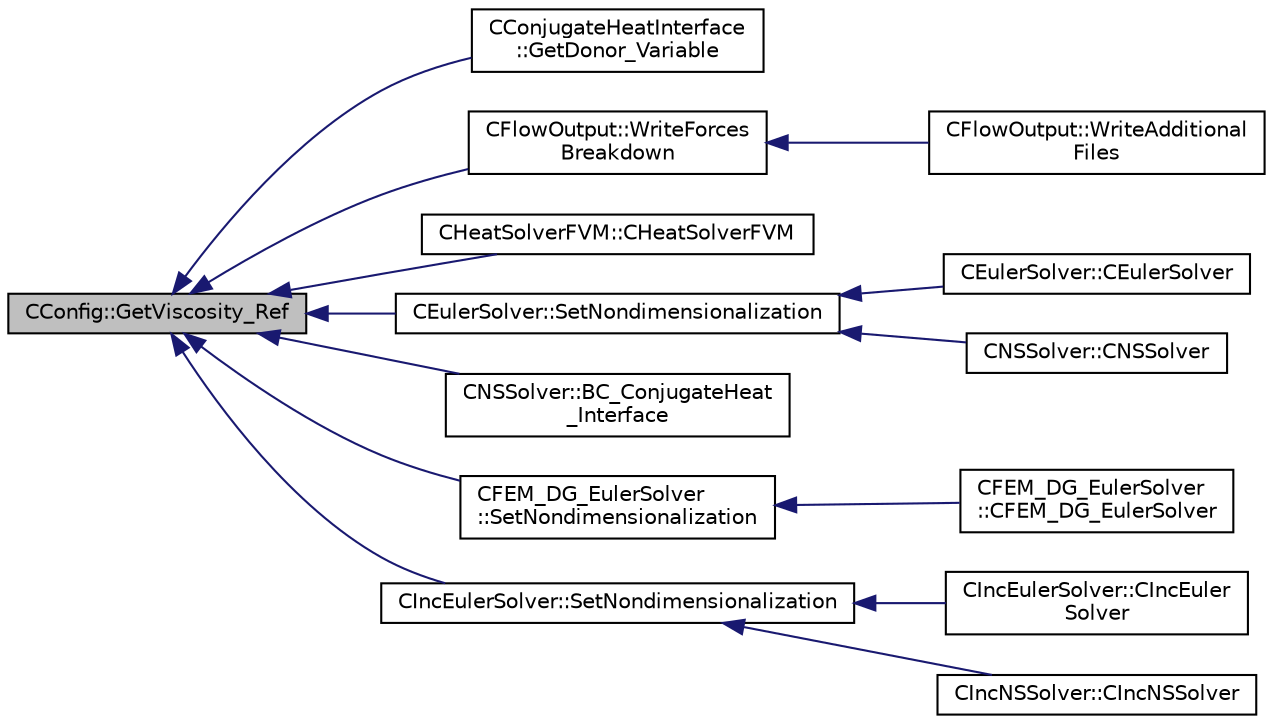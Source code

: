 digraph "CConfig::GetViscosity_Ref"
{
  edge [fontname="Helvetica",fontsize="10",labelfontname="Helvetica",labelfontsize="10"];
  node [fontname="Helvetica",fontsize="10",shape=record];
  rankdir="LR";
  Node13496 [label="CConfig::GetViscosity_Ref",height=0.2,width=0.4,color="black", fillcolor="grey75", style="filled", fontcolor="black"];
  Node13496 -> Node13497 [dir="back",color="midnightblue",fontsize="10",style="solid",fontname="Helvetica"];
  Node13497 [label="CConjugateHeatInterface\l::GetDonor_Variable",height=0.2,width=0.4,color="black", fillcolor="white", style="filled",URL="$class_c_conjugate_heat_interface.html#a202dd62e4a06b68c52ffa585d6c28149",tooltip="Retrieve the variable that will be sent from donor mesh to target mesh. "];
  Node13496 -> Node13498 [dir="back",color="midnightblue",fontsize="10",style="solid",fontname="Helvetica"];
  Node13498 [label="CFlowOutput::WriteForces\lBreakdown",height=0.2,width=0.4,color="black", fillcolor="white", style="filled",URL="$class_c_flow_output.html#afacedef2006aa6fcf8c9a312b5f4430c",tooltip="Write the forces breakdown file. "];
  Node13498 -> Node13499 [dir="back",color="midnightblue",fontsize="10",style="solid",fontname="Helvetica"];
  Node13499 [label="CFlowOutput::WriteAdditional\lFiles",height=0.2,width=0.4,color="black", fillcolor="white", style="filled",URL="$class_c_flow_output.html#aaac3fb7b2575967b157c306065ab1ea8",tooltip="Write any additional files defined for the current solver. "];
  Node13496 -> Node13500 [dir="back",color="midnightblue",fontsize="10",style="solid",fontname="Helvetica"];
  Node13500 [label="CHeatSolverFVM::CHeatSolverFVM",height=0.2,width=0.4,color="black", fillcolor="white", style="filled",URL="$class_c_heat_solver_f_v_m.html#a42af03c3f465c905fbc3ecbee398f5be",tooltip="Constructor of the class. "];
  Node13496 -> Node13501 [dir="back",color="midnightblue",fontsize="10",style="solid",fontname="Helvetica"];
  Node13501 [label="CEulerSolver::SetNondimensionalization",height=0.2,width=0.4,color="black", fillcolor="white", style="filled",URL="$class_c_euler_solver.html#a1c633d6e77fefb2e76308e2ba0af0c2c",tooltip="Set the solver nondimensionalization. "];
  Node13501 -> Node13502 [dir="back",color="midnightblue",fontsize="10",style="solid",fontname="Helvetica"];
  Node13502 [label="CEulerSolver::CEulerSolver",height=0.2,width=0.4,color="black", fillcolor="white", style="filled",URL="$class_c_euler_solver.html#ae1e74218b4e943111b100d7ddcbd4db9"];
  Node13501 -> Node13503 [dir="back",color="midnightblue",fontsize="10",style="solid",fontname="Helvetica"];
  Node13503 [label="CNSSolver::CNSSolver",height=0.2,width=0.4,color="black", fillcolor="white", style="filled",URL="$class_c_n_s_solver.html#a2a8ad49c42b4546696e631cf44b7788b"];
  Node13496 -> Node13504 [dir="back",color="midnightblue",fontsize="10",style="solid",fontname="Helvetica"];
  Node13504 [label="CNSSolver::BC_ConjugateHeat\l_Interface",height=0.2,width=0.4,color="black", fillcolor="white", style="filled",URL="$class_c_n_s_solver.html#ad7c717280b27282a9e02bb1c0b50480a",tooltip="Impose the Navier-Stokes boundary condition (strong) with values from a CHT coupling. "];
  Node13496 -> Node13505 [dir="back",color="midnightblue",fontsize="10",style="solid",fontname="Helvetica"];
  Node13505 [label="CFEM_DG_EulerSolver\l::SetNondimensionalization",height=0.2,width=0.4,color="black", fillcolor="white", style="filled",URL="$class_c_f_e_m___d_g___euler_solver.html#a31316dc2fe564329d9bb372961b10a3a",tooltip="Set the fluid solver nondimensionalization. "];
  Node13505 -> Node13506 [dir="back",color="midnightblue",fontsize="10",style="solid",fontname="Helvetica"];
  Node13506 [label="CFEM_DG_EulerSolver\l::CFEM_DG_EulerSolver",height=0.2,width=0.4,color="black", fillcolor="white", style="filled",URL="$class_c_f_e_m___d_g___euler_solver.html#a70d30ef9e7cd7620d54ec73f4b1ed28c"];
  Node13496 -> Node13507 [dir="back",color="midnightblue",fontsize="10",style="solid",fontname="Helvetica"];
  Node13507 [label="CIncEulerSolver::SetNondimensionalization",height=0.2,width=0.4,color="black", fillcolor="white", style="filled",URL="$class_c_inc_euler_solver.html#a2cffaa24417cb3803d36d38b3874d6d0",tooltip="Set the solver nondimensionalization. "];
  Node13507 -> Node13508 [dir="back",color="midnightblue",fontsize="10",style="solid",fontname="Helvetica"];
  Node13508 [label="CIncEulerSolver::CIncEuler\lSolver",height=0.2,width=0.4,color="black", fillcolor="white", style="filled",URL="$class_c_inc_euler_solver.html#a91f644b8f9a00215bac5bcd31dfc06d8"];
  Node13507 -> Node13509 [dir="back",color="midnightblue",fontsize="10",style="solid",fontname="Helvetica"];
  Node13509 [label="CIncNSSolver::CIncNSSolver",height=0.2,width=0.4,color="black", fillcolor="white", style="filled",URL="$class_c_inc_n_s_solver.html#a82152ac7e91fb1c5c073d98a1f08e2aa"];
}
